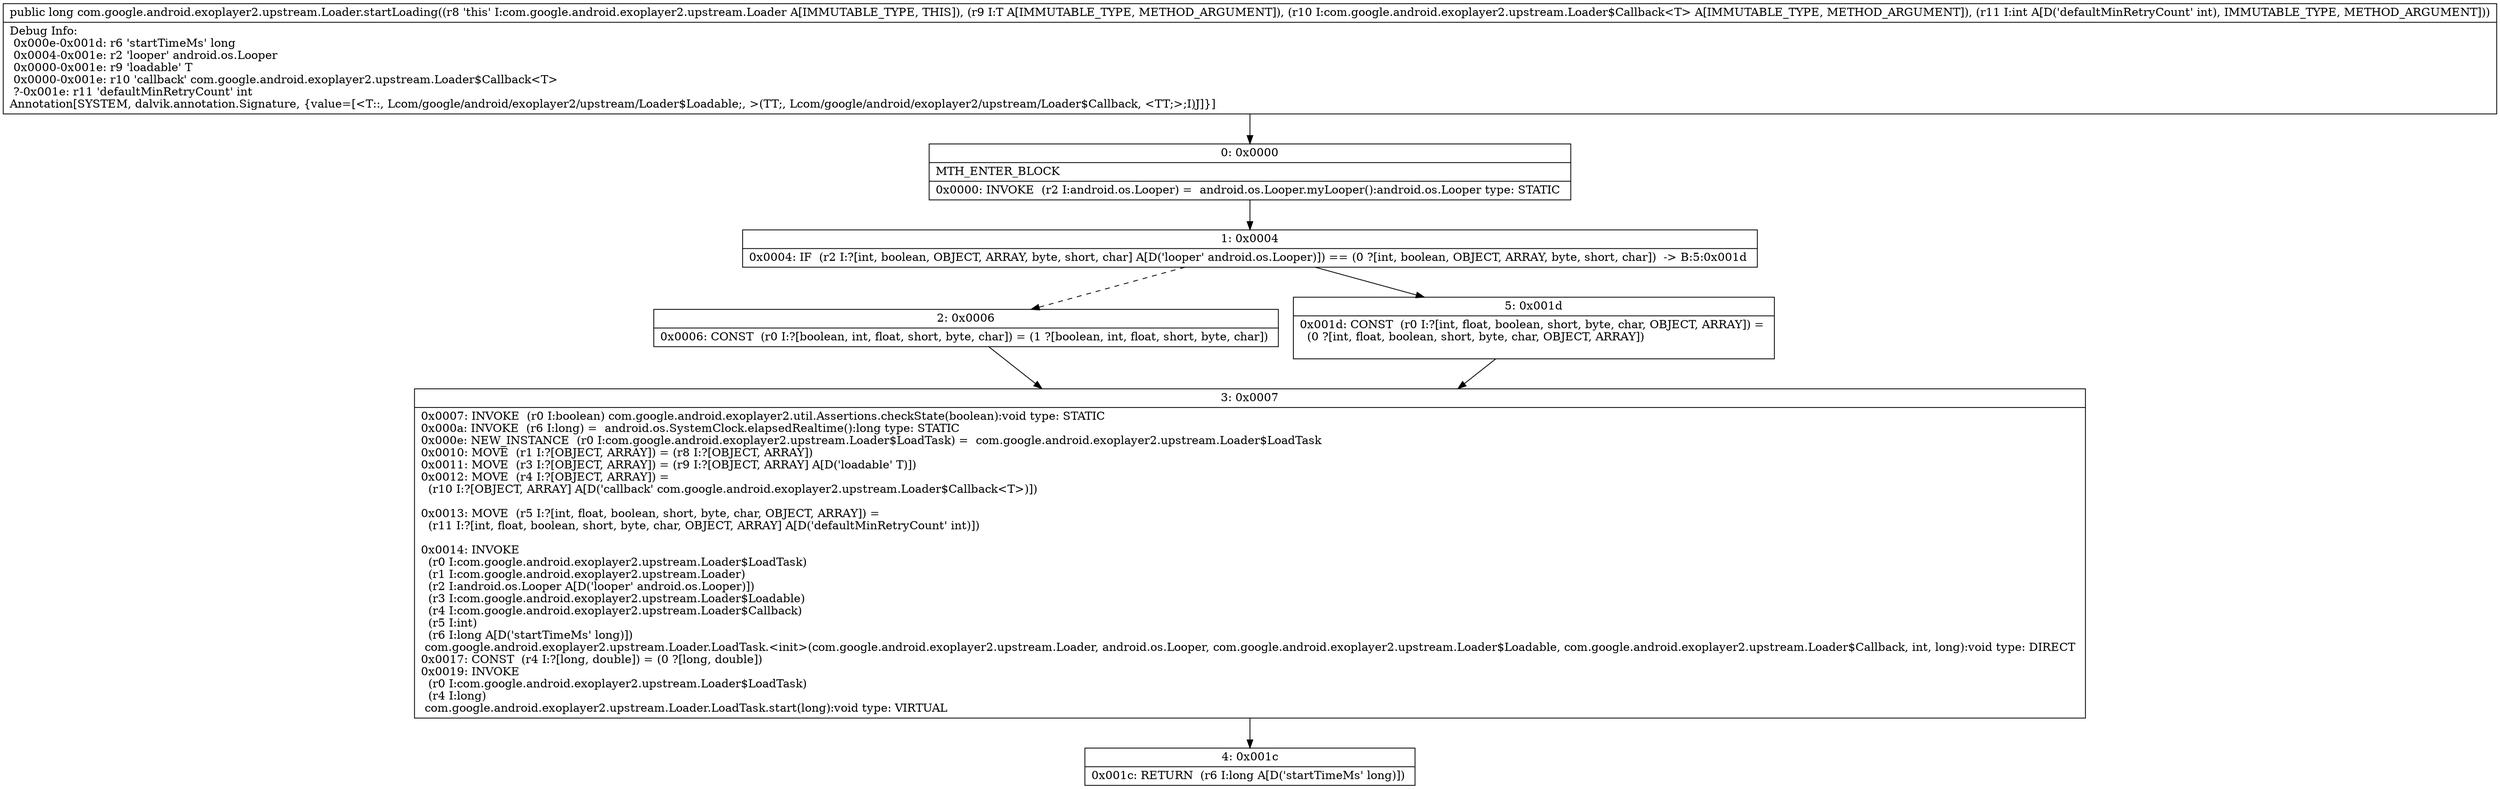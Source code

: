 digraph "CFG forcom.google.android.exoplayer2.upstream.Loader.startLoading(Lcom\/google\/android\/exoplayer2\/upstream\/Loader$Loadable;Lcom\/google\/android\/exoplayer2\/upstream\/Loader$Callback;I)J" {
Node_0 [shape=record,label="{0\:\ 0x0000|MTH_ENTER_BLOCK\l|0x0000: INVOKE  (r2 I:android.os.Looper) =  android.os.Looper.myLooper():android.os.Looper type: STATIC \l}"];
Node_1 [shape=record,label="{1\:\ 0x0004|0x0004: IF  (r2 I:?[int, boolean, OBJECT, ARRAY, byte, short, char] A[D('looper' android.os.Looper)]) == (0 ?[int, boolean, OBJECT, ARRAY, byte, short, char])  \-\> B:5:0x001d \l}"];
Node_2 [shape=record,label="{2\:\ 0x0006|0x0006: CONST  (r0 I:?[boolean, int, float, short, byte, char]) = (1 ?[boolean, int, float, short, byte, char]) \l}"];
Node_3 [shape=record,label="{3\:\ 0x0007|0x0007: INVOKE  (r0 I:boolean) com.google.android.exoplayer2.util.Assertions.checkState(boolean):void type: STATIC \l0x000a: INVOKE  (r6 I:long) =  android.os.SystemClock.elapsedRealtime():long type: STATIC \l0x000e: NEW_INSTANCE  (r0 I:com.google.android.exoplayer2.upstream.Loader$LoadTask) =  com.google.android.exoplayer2.upstream.Loader$LoadTask \l0x0010: MOVE  (r1 I:?[OBJECT, ARRAY]) = (r8 I:?[OBJECT, ARRAY]) \l0x0011: MOVE  (r3 I:?[OBJECT, ARRAY]) = (r9 I:?[OBJECT, ARRAY] A[D('loadable' T)]) \l0x0012: MOVE  (r4 I:?[OBJECT, ARRAY]) = \l  (r10 I:?[OBJECT, ARRAY] A[D('callback' com.google.android.exoplayer2.upstream.Loader$Callback\<T\>)])\l \l0x0013: MOVE  (r5 I:?[int, float, boolean, short, byte, char, OBJECT, ARRAY]) = \l  (r11 I:?[int, float, boolean, short, byte, char, OBJECT, ARRAY] A[D('defaultMinRetryCount' int)])\l \l0x0014: INVOKE  \l  (r0 I:com.google.android.exoplayer2.upstream.Loader$LoadTask)\l  (r1 I:com.google.android.exoplayer2.upstream.Loader)\l  (r2 I:android.os.Looper A[D('looper' android.os.Looper)])\l  (r3 I:com.google.android.exoplayer2.upstream.Loader$Loadable)\l  (r4 I:com.google.android.exoplayer2.upstream.Loader$Callback)\l  (r5 I:int)\l  (r6 I:long A[D('startTimeMs' long)])\l com.google.android.exoplayer2.upstream.Loader.LoadTask.\<init\>(com.google.android.exoplayer2.upstream.Loader, android.os.Looper, com.google.android.exoplayer2.upstream.Loader$Loadable, com.google.android.exoplayer2.upstream.Loader$Callback, int, long):void type: DIRECT \l0x0017: CONST  (r4 I:?[long, double]) = (0 ?[long, double]) \l0x0019: INVOKE  \l  (r0 I:com.google.android.exoplayer2.upstream.Loader$LoadTask)\l  (r4 I:long)\l com.google.android.exoplayer2.upstream.Loader.LoadTask.start(long):void type: VIRTUAL \l}"];
Node_4 [shape=record,label="{4\:\ 0x001c|0x001c: RETURN  (r6 I:long A[D('startTimeMs' long)]) \l}"];
Node_5 [shape=record,label="{5\:\ 0x001d|0x001d: CONST  (r0 I:?[int, float, boolean, short, byte, char, OBJECT, ARRAY]) = \l  (0 ?[int, float, boolean, short, byte, char, OBJECT, ARRAY])\l \l}"];
MethodNode[shape=record,label="{public long com.google.android.exoplayer2.upstream.Loader.startLoading((r8 'this' I:com.google.android.exoplayer2.upstream.Loader A[IMMUTABLE_TYPE, THIS]), (r9 I:T A[IMMUTABLE_TYPE, METHOD_ARGUMENT]), (r10 I:com.google.android.exoplayer2.upstream.Loader$Callback\<T\> A[IMMUTABLE_TYPE, METHOD_ARGUMENT]), (r11 I:int A[D('defaultMinRetryCount' int), IMMUTABLE_TYPE, METHOD_ARGUMENT]))  | Debug Info:\l  0x000e\-0x001d: r6 'startTimeMs' long\l  0x0004\-0x001e: r2 'looper' android.os.Looper\l  0x0000\-0x001e: r9 'loadable' T\l  0x0000\-0x001e: r10 'callback' com.google.android.exoplayer2.upstream.Loader$Callback\<T\>\l  ?\-0x001e: r11 'defaultMinRetryCount' int\lAnnotation[SYSTEM, dalvik.annotation.Signature, \{value=[\<T::, Lcom\/google\/android\/exoplayer2\/upstream\/Loader$Loadable;, \>(TT;, Lcom\/google\/android\/exoplayer2\/upstream\/Loader$Callback, \<TT;\>;I)J]\}]\l}"];
MethodNode -> Node_0;
Node_0 -> Node_1;
Node_1 -> Node_2[style=dashed];
Node_1 -> Node_5;
Node_2 -> Node_3;
Node_3 -> Node_4;
Node_5 -> Node_3;
}

